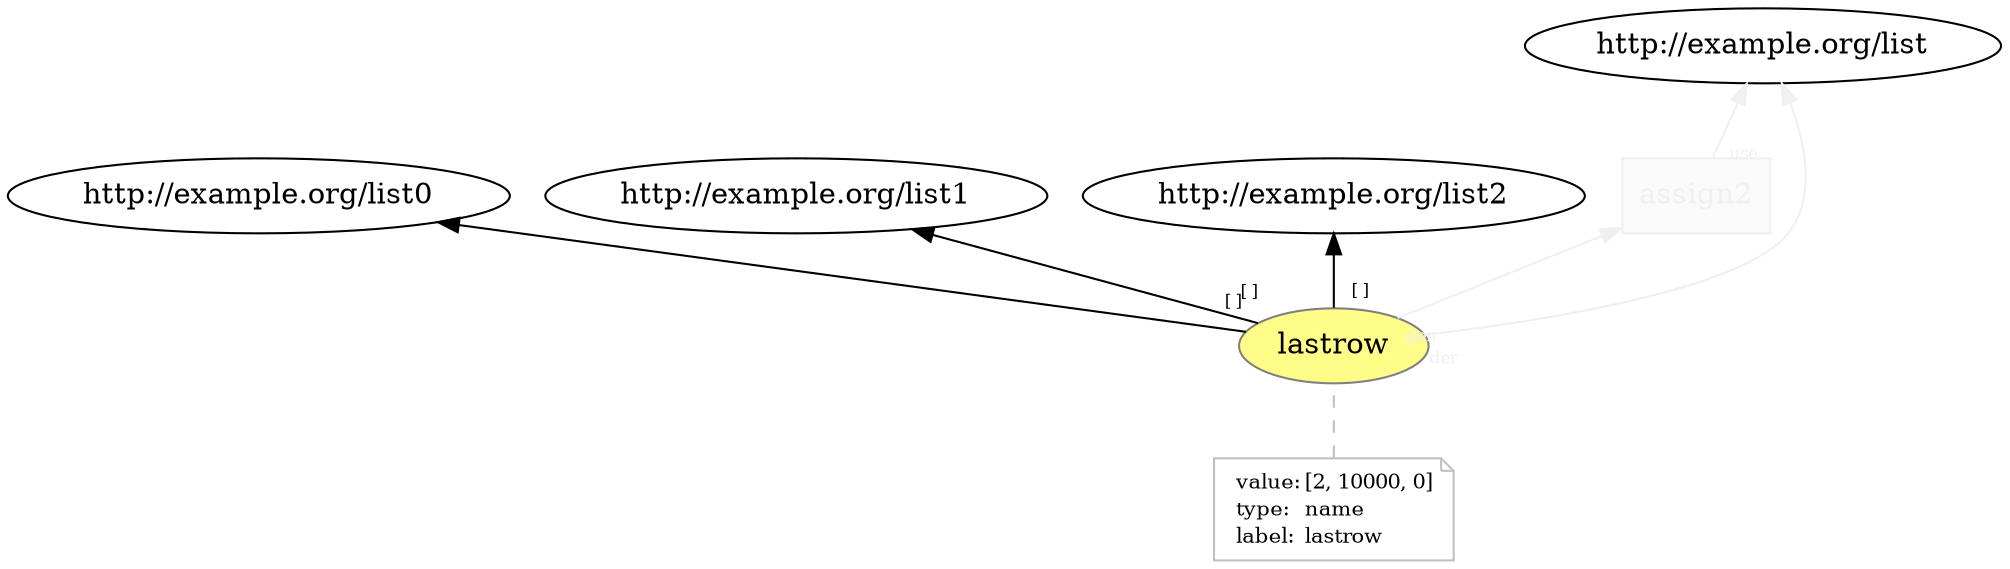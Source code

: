 digraph "PROV" { size="16,12"; rankdir="BT";
"http://example.org/lastrow" [fillcolor="#FFFC87",color="#808080",style="filled",label="lastrow",URL="http://example.org/lastrow"]
"-attrs0" [color="gray",shape="note",fontsize="10",fontcolor="black",label=<<TABLE cellpadding="0" border="0">
	<TR>
	    <TD align="left">value:</TD>
	    <TD align="left">[2, 10000, 0]</TD>
	</TR>
	<TR>
	    <TD align="left">type:</TD>
	    <TD align="left">name</TD>
	</TR>
	<TR>
	    <TD align="left">label:</TD>
	    <TD align="left">lastrow</TD>
	</TR>
</TABLE>>]
"-attrs0" -> "http://example.org/lastrow" [color="gray",style="dashed",arrowhead="none"]
"http://example.org/lastrow" -> "http://example.org/list0" [labelfontsize="8",labeldistance="1.5",labelangle="60.0",rotation="20",taillabel="[ ]"]
"http://example.org/lastrow" -> "http://example.org/list1" [labelfontsize="8",labeldistance="1.5",labelangle="60.0",rotation="20",taillabel="[ ]"]
"http://example.org/lastrow" -> "http://example.org/list2" [labelfontsize="8",labeldistance="1.5",labelangle="60.0",rotation="20",taillabel="[ ]"]
"http://example.org/assign2" [fillcolor="#FAFAFA",color="#F0F0F0",shape="polygon",sides="4",style="filled",fontcolor="#F0F0F0",label="assign2",URL="http://example.org/assign2"]
"http://example.org/lastrow" -> "http://example.org/list" [labelfontsize="8",labeldistance="1.5",labelangle="60.0",rotation="20",taillabel="der",fontcolor="#F0F0F0",color="#F0F0F0"]
"http://example.org/assign2" -> "http://example.org/list" [labelfontsize="8",labeldistance="1.5",labelangle="60.0",rotation="20",taillabel="use",fontcolor="#F0F0F0",color="#F0F0F0"]
"http://example.org/lastrow" -> "http://example.org/assign2" [labelfontsize="8",labeldistance="1.5",labelangle="60.0",rotation="20",taillabel="gen",fontcolor="#F0F0F0",color="#F0F0F0"]
}